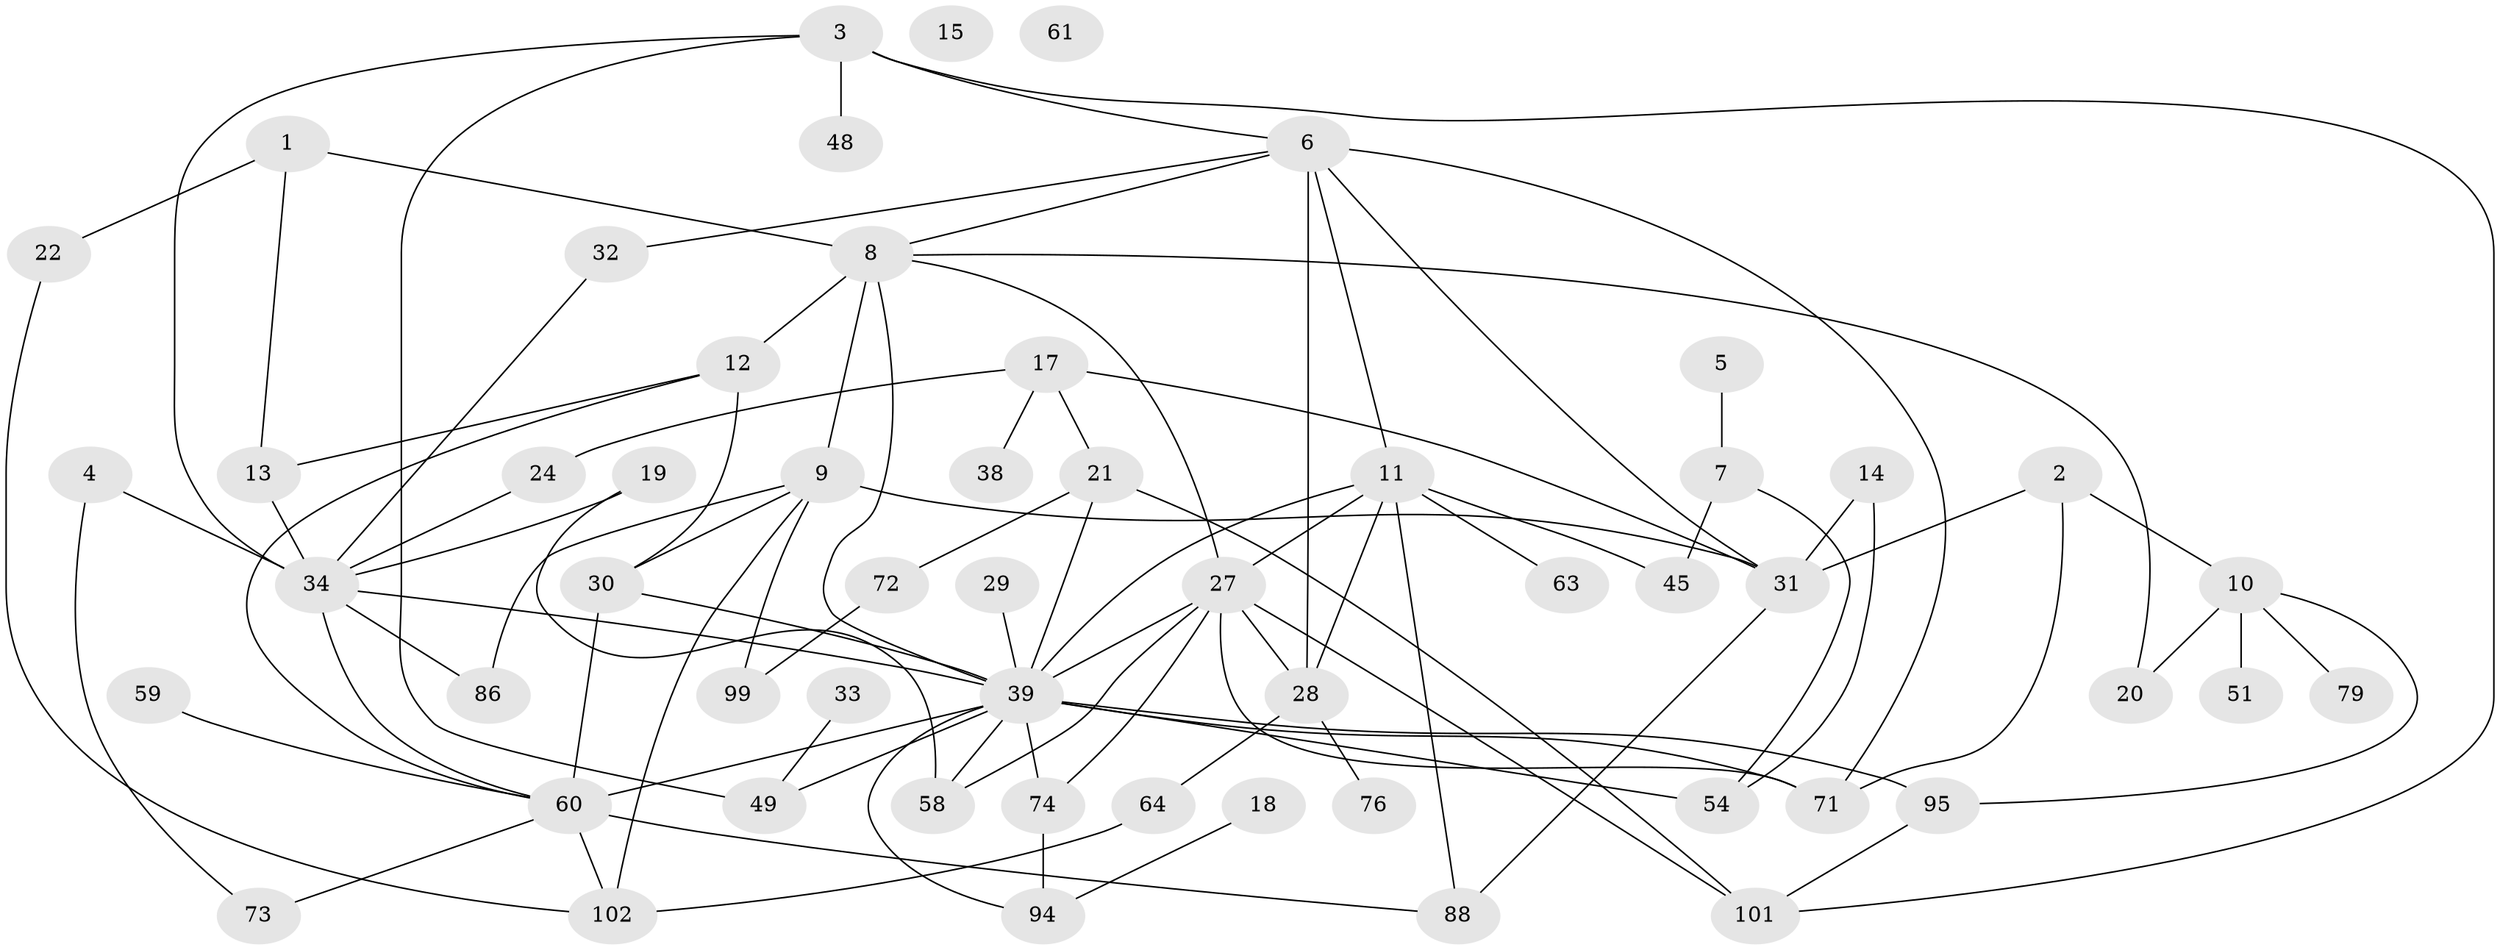 // original degree distribution, {3: 0.25892857142857145, 2: 0.29464285714285715, 1: 0.13392857142857142, 4: 0.19642857142857142, 0: 0.017857142857142856, 7: 0.017857142857142856, 5: 0.044642857142857144, 6: 0.026785714285714284, 9: 0.008928571428571428}
// Generated by graph-tools (version 1.1) at 2025/12/03/09/25 04:12:59]
// undirected, 56 vertices, 93 edges
graph export_dot {
graph [start="1"]
  node [color=gray90,style=filled];
  1 [super="+93"];
  2 [super="+16+84"];
  3 [super="+46"];
  4;
  5;
  6 [super="+105+80+43"];
  7 [super="+40"];
  8 [super="+85+89+67"];
  9 [super="+53+37"];
  10 [super="+47"];
  11 [super="+112+65"];
  12 [super="+26+50"];
  13 [super="+110"];
  14;
  15;
  17 [super="+97"];
  18;
  19;
  20;
  21 [super="+23"];
  22;
  24;
  27 [super="+78+82+55"];
  28 [super="+36"];
  29;
  30;
  31 [super="+52+68"];
  32;
  33;
  34 [super="+100+62"];
  38;
  39 [super="+96+56+41"];
  45;
  48;
  49 [super="+69"];
  51;
  54 [super="+111+87"];
  58;
  59;
  60 [super="+92"];
  61;
  63;
  64;
  71;
  72;
  73 [super="+107"];
  74;
  76;
  79;
  86;
  88;
  94;
  95 [super="+109"];
  99;
  101;
  102;
  1 -- 13;
  1 -- 22;
  1 -- 8 [weight=2];
  2 -- 31;
  2 -- 71;
  2 -- 10;
  3 -- 48;
  3 -- 49;
  3 -- 34;
  3 -- 101;
  3 -- 6;
  4 -- 34;
  4 -- 73;
  5 -- 7;
  6 -- 32;
  6 -- 11;
  6 -- 28;
  6 -- 31;
  6 -- 71;
  6 -- 8;
  7 -- 54;
  7 -- 45;
  8 -- 39;
  8 -- 9;
  8 -- 20;
  8 -- 12 [weight=2];
  8 -- 27 [weight=2];
  9 -- 99;
  9 -- 86;
  9 -- 102;
  9 -- 30;
  9 -- 31 [weight=2];
  10 -- 51;
  10 -- 79;
  10 -- 20;
  10 -- 95;
  11 -- 45;
  11 -- 27;
  11 -- 39 [weight=3];
  11 -- 28;
  11 -- 88;
  11 -- 63;
  12 -- 13;
  12 -- 30;
  12 -- 60;
  13 -- 34;
  14 -- 31;
  14 -- 54;
  17 -- 21;
  17 -- 38;
  17 -- 24;
  17 -- 31;
  18 -- 94;
  19 -- 58;
  19 -- 34;
  21 -- 101;
  21 -- 72;
  21 -- 39;
  22 -- 102;
  24 -- 34;
  27 -- 71;
  27 -- 74;
  27 -- 39;
  27 -- 58;
  27 -- 28;
  27 -- 101;
  28 -- 64;
  28 -- 76;
  29 -- 39;
  30 -- 60;
  30 -- 39;
  31 -- 88;
  32 -- 34;
  33 -- 49 [weight=2];
  34 -- 86;
  34 -- 39;
  34 -- 60;
  39 -- 60 [weight=2];
  39 -- 74;
  39 -- 58;
  39 -- 95;
  39 -- 49;
  39 -- 54 [weight=3];
  39 -- 71;
  39 -- 94;
  59 -- 60;
  60 -- 88;
  60 -- 73;
  60 -- 102;
  64 -- 102;
  72 -- 99;
  74 -- 94;
  95 -- 101;
}
